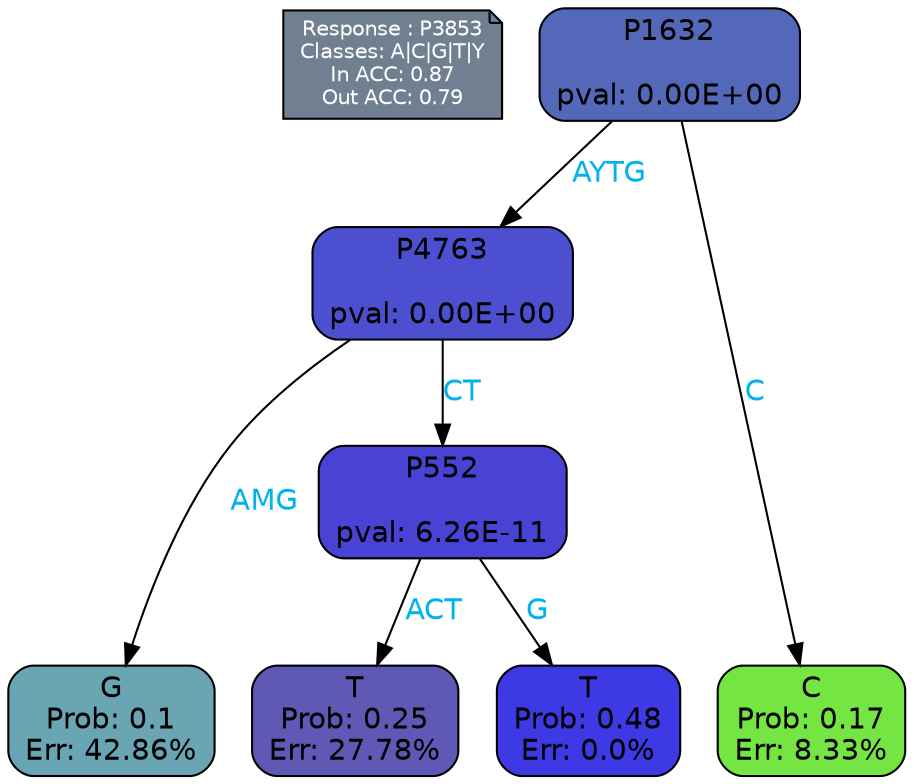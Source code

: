 digraph Tree {
node [shape=box, style="filled, rounded", color="black", fontname=helvetica] ;
graph [ranksep=equally, splines=polylines, bgcolor=transparent, dpi=600] ;
edge [fontname=helvetica] ;
LEGEND [label="Response : P3853
Classes: A|C|G|T|Y
In ACC: 0.87
Out ACC: 0.79
",shape=note,align=left,style=filled,fillcolor="slategray",fontcolor="white",fontsize=10];1 [label="P1632

pval: 0.00E+00", fillcolor="#5368b9"] ;
2 [label="P4763

pval: 0.00E+00", fillcolor="#4c4fd0"] ;
3 [label="G
Prob: 0.1
Err: 42.86%", fillcolor="#6aa5b4"] ;
4 [label="P552

pval: 6.26E-11", fillcolor="#4843d4"] ;
5 [label="T
Prob: 0.25
Err: 27.78%", fillcolor="#5f58b5"] ;
6 [label="T
Prob: 0.48
Err: 0.0%", fillcolor="#3c39e5"] ;
7 [label="C
Prob: 0.17
Err: 8.33%", fillcolor="#75e544"] ;
1 -> 2 [label="AYTG",fontcolor=deepskyblue2] ;
1 -> 7 [label="C",fontcolor=deepskyblue2] ;
2 -> 3 [label="AMG",fontcolor=deepskyblue2] ;
2 -> 4 [label="CT",fontcolor=deepskyblue2] ;
4 -> 5 [label="ACT",fontcolor=deepskyblue2] ;
4 -> 6 [label="G",fontcolor=deepskyblue2] ;
{rank = same; 3;5;6;7;}{rank = same; LEGEND;1;}}